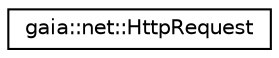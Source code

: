 digraph G
{
  edge [fontname="Helvetica",fontsize="10",labelfontname="Helvetica",labelfontsize="10"];
  node [fontname="Helvetica",fontsize="10",shape=record];
  rankdir=LR;
  Node1 [label="gaia::net::HttpRequest",height=0.2,width=0.4,color="black", fillcolor="white", style="filled",URL="$d3/d9c/classgaia_1_1net_1_1_http_request.html",tooltip="HTTP request data structure."];
}
